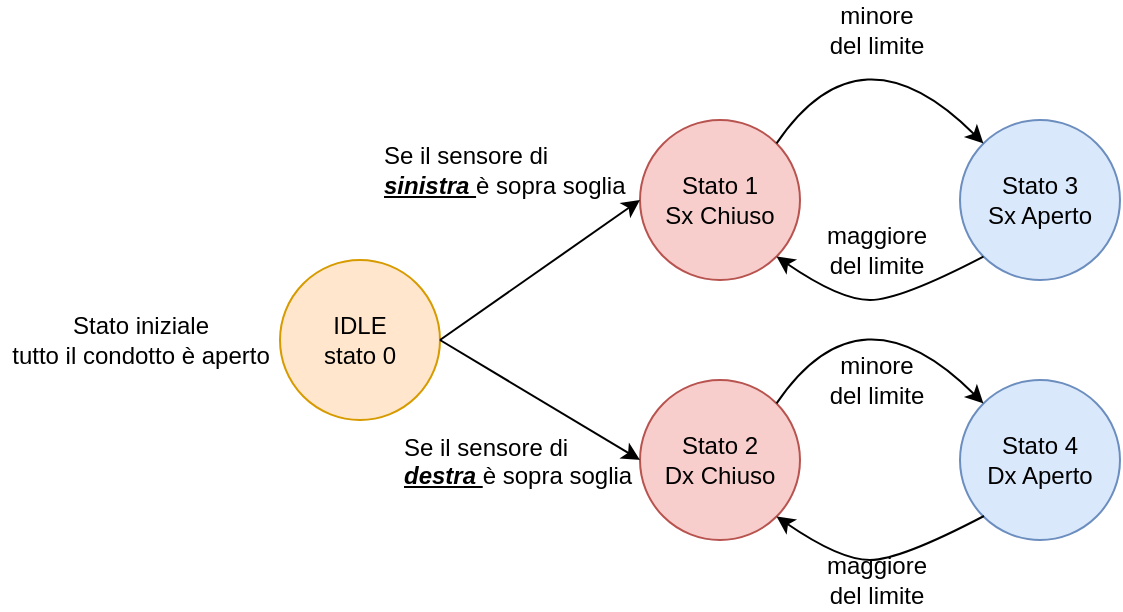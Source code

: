 <mxfile version="12.4.2" type="device" pages="1"><diagram id="23AXh8iUgZfGg0CGjFA0" name="Pagina-1"><mxGraphModel dx="852" dy="494" grid="1" gridSize="10" guides="1" tooltips="1" connect="1" arrows="1" fold="1" page="1" pageScale="1" pageWidth="827" pageHeight="1169" math="0" shadow="0"><root><mxCell id="0"/><mxCell id="1" parent="0"/><mxCell id="uLpRO1X3Jd36_D7yBeKP-1" value="Stato 1&lt;br&gt;Sx Chiuso" style="ellipse;whiteSpace=wrap;html=1;aspect=fixed;fillColor=#f8cecc;strokeColor=#b85450;" parent="1" vertex="1"><mxGeometry x="320" y="110" width="80" height="80" as="geometry"/></mxCell><mxCell id="uLpRO1X3Jd36_D7yBeKP-9" value="Stato 3&lt;br&gt;Sx Aperto" style="ellipse;whiteSpace=wrap;html=1;aspect=fixed;fillColor=#dae8fc;strokeColor=#6c8ebf;" parent="1" vertex="1"><mxGeometry x="480" y="110" width="80" height="80" as="geometry"/></mxCell><mxCell id="uLpRO1X3Jd36_D7yBeKP-2" value="Stato 2&lt;br&gt;Dx Chiuso" style="ellipse;whiteSpace=wrap;html=1;aspect=fixed;fillColor=#f8cecc;strokeColor=#b85450;" parent="1" vertex="1"><mxGeometry x="320" y="240" width="80" height="80" as="geometry"/></mxCell><mxCell id="uLpRO1X3Jd36_D7yBeKP-11" value="Stato 4&lt;br&gt;Dx Aperto" style="ellipse;whiteSpace=wrap;html=1;aspect=fixed;fillColor=#dae8fc;strokeColor=#6c8ebf;" parent="1" vertex="1"><mxGeometry x="480" y="240" width="80" height="80" as="geometry"/></mxCell><mxCell id="uLpRO1X3Jd36_D7yBeKP-4" value="IDLE&lt;br&gt;stato 0" style="ellipse;whiteSpace=wrap;html=1;aspect=fixed;fillColor=#ffe6cc;strokeColor=#d79b00;" parent="1" vertex="1"><mxGeometry x="140" y="180" width="80" height="80" as="geometry"/></mxCell><mxCell id="uLpRO1X3Jd36_D7yBeKP-13" value="" style="endArrow=classic;html=1;exitX=1;exitY=0.5;exitDx=0;exitDy=0;entryX=0;entryY=0.5;entryDx=0;entryDy=0;" parent="1" source="uLpRO1X3Jd36_D7yBeKP-4" target="uLpRO1X3Jd36_D7yBeKP-1" edge="1"><mxGeometry width="50" height="50" relative="1" as="geometry"><mxPoint x="220" y="180" as="sourcePoint"/><mxPoint x="270" y="130" as="targetPoint"/></mxGeometry></mxCell><mxCell id="uLpRO1X3Jd36_D7yBeKP-14" value="" style="endArrow=classic;html=1;exitX=1;exitY=0.5;exitDx=0;exitDy=0;entryX=0;entryY=0.5;entryDx=0;entryDy=0;" parent="1" source="uLpRO1X3Jd36_D7yBeKP-4" target="uLpRO1X3Jd36_D7yBeKP-2" edge="1"><mxGeometry width="50" height="50" relative="1" as="geometry"><mxPoint x="220" y="350" as="sourcePoint"/><mxPoint x="270" y="300" as="targetPoint"/></mxGeometry></mxCell><mxCell id="uLpRO1X3Jd36_D7yBeKP-15" value="Se il sensore di&amp;nbsp;&lt;br&gt;&lt;b&gt;&lt;i&gt;&lt;u&gt;sinistra &lt;/u&gt;&lt;/i&gt;&lt;/b&gt;è sopra soglia" style="text;html=1;align=left;verticalAlign=middle;resizable=0;points=[];;autosize=1;" parent="1" vertex="1"><mxGeometry x="190" y="120" width="140" height="30" as="geometry"/></mxCell><mxCell id="uLpRO1X3Jd36_D7yBeKP-16" value="Se il sensore di&amp;nbsp;&lt;br&gt;&lt;b&gt;&lt;i&gt;&lt;u&gt;destra&amp;nbsp;&lt;/u&gt;&lt;/i&gt;&lt;/b&gt;è sopra soglia" style="text;html=1;" parent="1" vertex="1"><mxGeometry x="200" y="260" width="120" height="30" as="geometry"/></mxCell><mxCell id="uLpRO1X3Jd36_D7yBeKP-18" value="" style="curved=1;endArrow=classic;html=1;exitX=1;exitY=0;exitDx=0;exitDy=0;" parent="1" source="uLpRO1X3Jd36_D7yBeKP-1" target="uLpRO1X3Jd36_D7yBeKP-9" edge="1"><mxGeometry width="50" height="50" relative="1" as="geometry"><mxPoint x="410" y="100" as="sourcePoint"/><mxPoint x="460" y="50" as="targetPoint"/><Array as="points"><mxPoint x="430" y="60"/></Array></mxGeometry></mxCell><mxCell id="uLpRO1X3Jd36_D7yBeKP-19" value="minore &lt;br&gt;del limite" style="text;html=1;align=center;verticalAlign=middle;resizable=0;points=[];;autosize=1;" parent="1" vertex="1"><mxGeometry x="408" y="50" width="60" height="30" as="geometry"/></mxCell><mxCell id="uLpRO1X3Jd36_D7yBeKP-20" value="" style="curved=1;endArrow=classic;html=1;exitX=0;exitY=1;exitDx=0;exitDy=0;entryX=1;entryY=1;entryDx=0;entryDy=0;" parent="1" source="uLpRO1X3Jd36_D7yBeKP-9" target="uLpRO1X3Jd36_D7yBeKP-1" edge="1"><mxGeometry width="50" height="50" relative="1" as="geometry"><mxPoint x="400" y="230" as="sourcePoint"/><mxPoint x="450" y="180" as="targetPoint"/><Array as="points"><mxPoint x="450" y="200"/><mxPoint x="420" y="200"/></Array></mxGeometry></mxCell><mxCell id="uLpRO1X3Jd36_D7yBeKP-21" value="maggiore&lt;br&gt;del limite" style="text;html=1;align=center;verticalAlign=middle;resizable=0;points=[];;autosize=1;" parent="1" vertex="1"><mxGeometry x="403" y="160" width="70" height="30" as="geometry"/></mxCell><mxCell id="uLpRO1X3Jd36_D7yBeKP-22" value="Stato iniziale&lt;br&gt;tutto il condotto è aperto" style="text;html=1;align=center;verticalAlign=middle;resizable=0;points=[];;autosize=1;" parent="1" vertex="1"><mxGeometry y="205" width="140" height="30" as="geometry"/></mxCell><mxCell id="uLpRO1X3Jd36_D7yBeKP-23" value="" style="curved=1;endArrow=classic;html=1;exitX=1;exitY=0;exitDx=0;exitDy=0;" parent="1" edge="1"><mxGeometry width="50" height="50" relative="1" as="geometry"><mxPoint x="388.284" y="251.716" as="sourcePoint"/><mxPoint x="491.716" y="251.716" as="targetPoint"/><Array as="points"><mxPoint x="430" y="190"/></Array></mxGeometry></mxCell><mxCell id="uLpRO1X3Jd36_D7yBeKP-24" value="minore&lt;br&gt;del limite" style="text;html=1;align=center;verticalAlign=middle;resizable=0;points=[];;autosize=1;" parent="1" vertex="1"><mxGeometry x="408" y="225" width="60" height="30" as="geometry"/></mxCell><mxCell id="uLpRO1X3Jd36_D7yBeKP-25" value="" style="curved=1;endArrow=classic;html=1;entryX=1;entryY=1;entryDx=0;entryDy=0;" parent="1" edge="1"><mxGeometry width="50" height="50" relative="1" as="geometry"><mxPoint x="492" y="308" as="sourcePoint"/><mxPoint x="388.284" y="308.284" as="targetPoint"/><Array as="points"><mxPoint x="450" y="330"/><mxPoint x="420" y="330"/></Array></mxGeometry></mxCell><mxCell id="uLpRO1X3Jd36_D7yBeKP-26" value="maggiore&lt;br&gt;del limite" style="text;html=1;align=center;verticalAlign=middle;resizable=0;points=[];;autosize=1;" parent="1" vertex="1"><mxGeometry x="403" y="325" width="70" height="30" as="geometry"/></mxCell></root></mxGraphModel></diagram></mxfile>